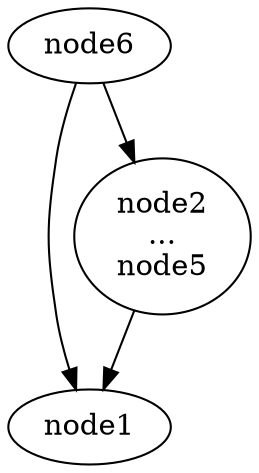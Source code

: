 digraph G {
  graph [name="parallel1x4r-compact"]
node1 [label=node1];
node6 [label=node6];
"node2
...
node5" [label="node2
...
node5"];
node6->node1 ;
node6->"node2
...
node5" ;
"node2
...
node5"->node1 ;
}
